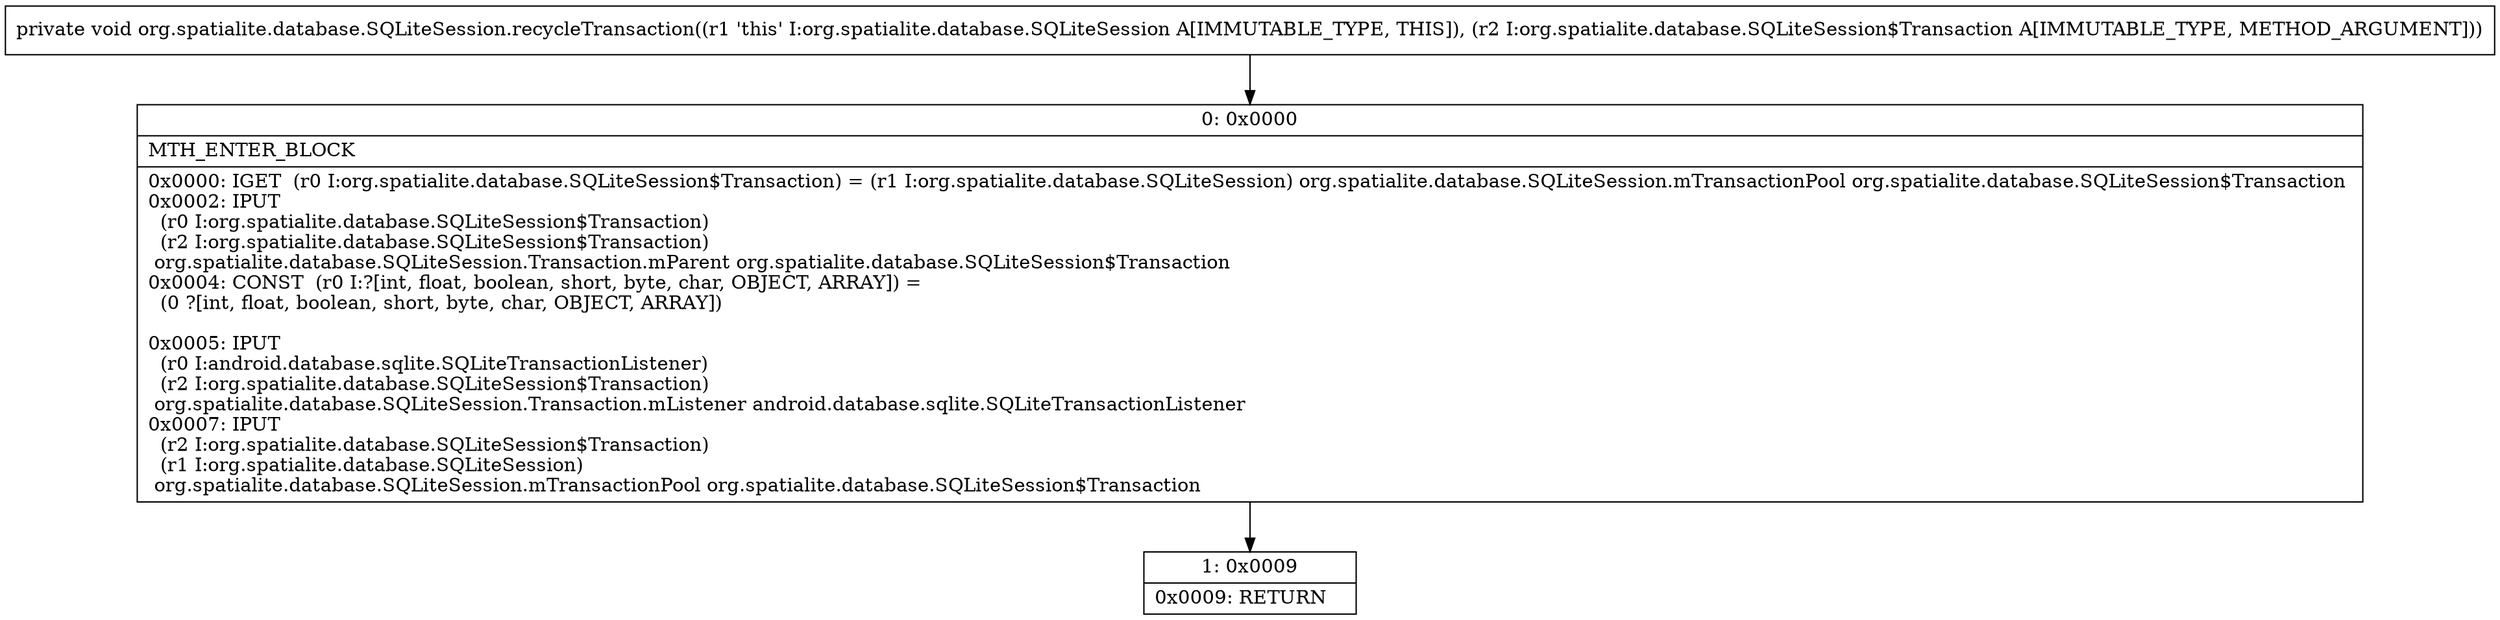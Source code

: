 digraph "CFG fororg.spatialite.database.SQLiteSession.recycleTransaction(Lorg\/spatialite\/database\/SQLiteSession$Transaction;)V" {
Node_0 [shape=record,label="{0\:\ 0x0000|MTH_ENTER_BLOCK\l|0x0000: IGET  (r0 I:org.spatialite.database.SQLiteSession$Transaction) = (r1 I:org.spatialite.database.SQLiteSession) org.spatialite.database.SQLiteSession.mTransactionPool org.spatialite.database.SQLiteSession$Transaction \l0x0002: IPUT  \l  (r0 I:org.spatialite.database.SQLiteSession$Transaction)\l  (r2 I:org.spatialite.database.SQLiteSession$Transaction)\l org.spatialite.database.SQLiteSession.Transaction.mParent org.spatialite.database.SQLiteSession$Transaction \l0x0004: CONST  (r0 I:?[int, float, boolean, short, byte, char, OBJECT, ARRAY]) = \l  (0 ?[int, float, boolean, short, byte, char, OBJECT, ARRAY])\l \l0x0005: IPUT  \l  (r0 I:android.database.sqlite.SQLiteTransactionListener)\l  (r2 I:org.spatialite.database.SQLiteSession$Transaction)\l org.spatialite.database.SQLiteSession.Transaction.mListener android.database.sqlite.SQLiteTransactionListener \l0x0007: IPUT  \l  (r2 I:org.spatialite.database.SQLiteSession$Transaction)\l  (r1 I:org.spatialite.database.SQLiteSession)\l org.spatialite.database.SQLiteSession.mTransactionPool org.spatialite.database.SQLiteSession$Transaction \l}"];
Node_1 [shape=record,label="{1\:\ 0x0009|0x0009: RETURN   \l}"];
MethodNode[shape=record,label="{private void org.spatialite.database.SQLiteSession.recycleTransaction((r1 'this' I:org.spatialite.database.SQLiteSession A[IMMUTABLE_TYPE, THIS]), (r2 I:org.spatialite.database.SQLiteSession$Transaction A[IMMUTABLE_TYPE, METHOD_ARGUMENT])) }"];
MethodNode -> Node_0;
Node_0 -> Node_1;
}

